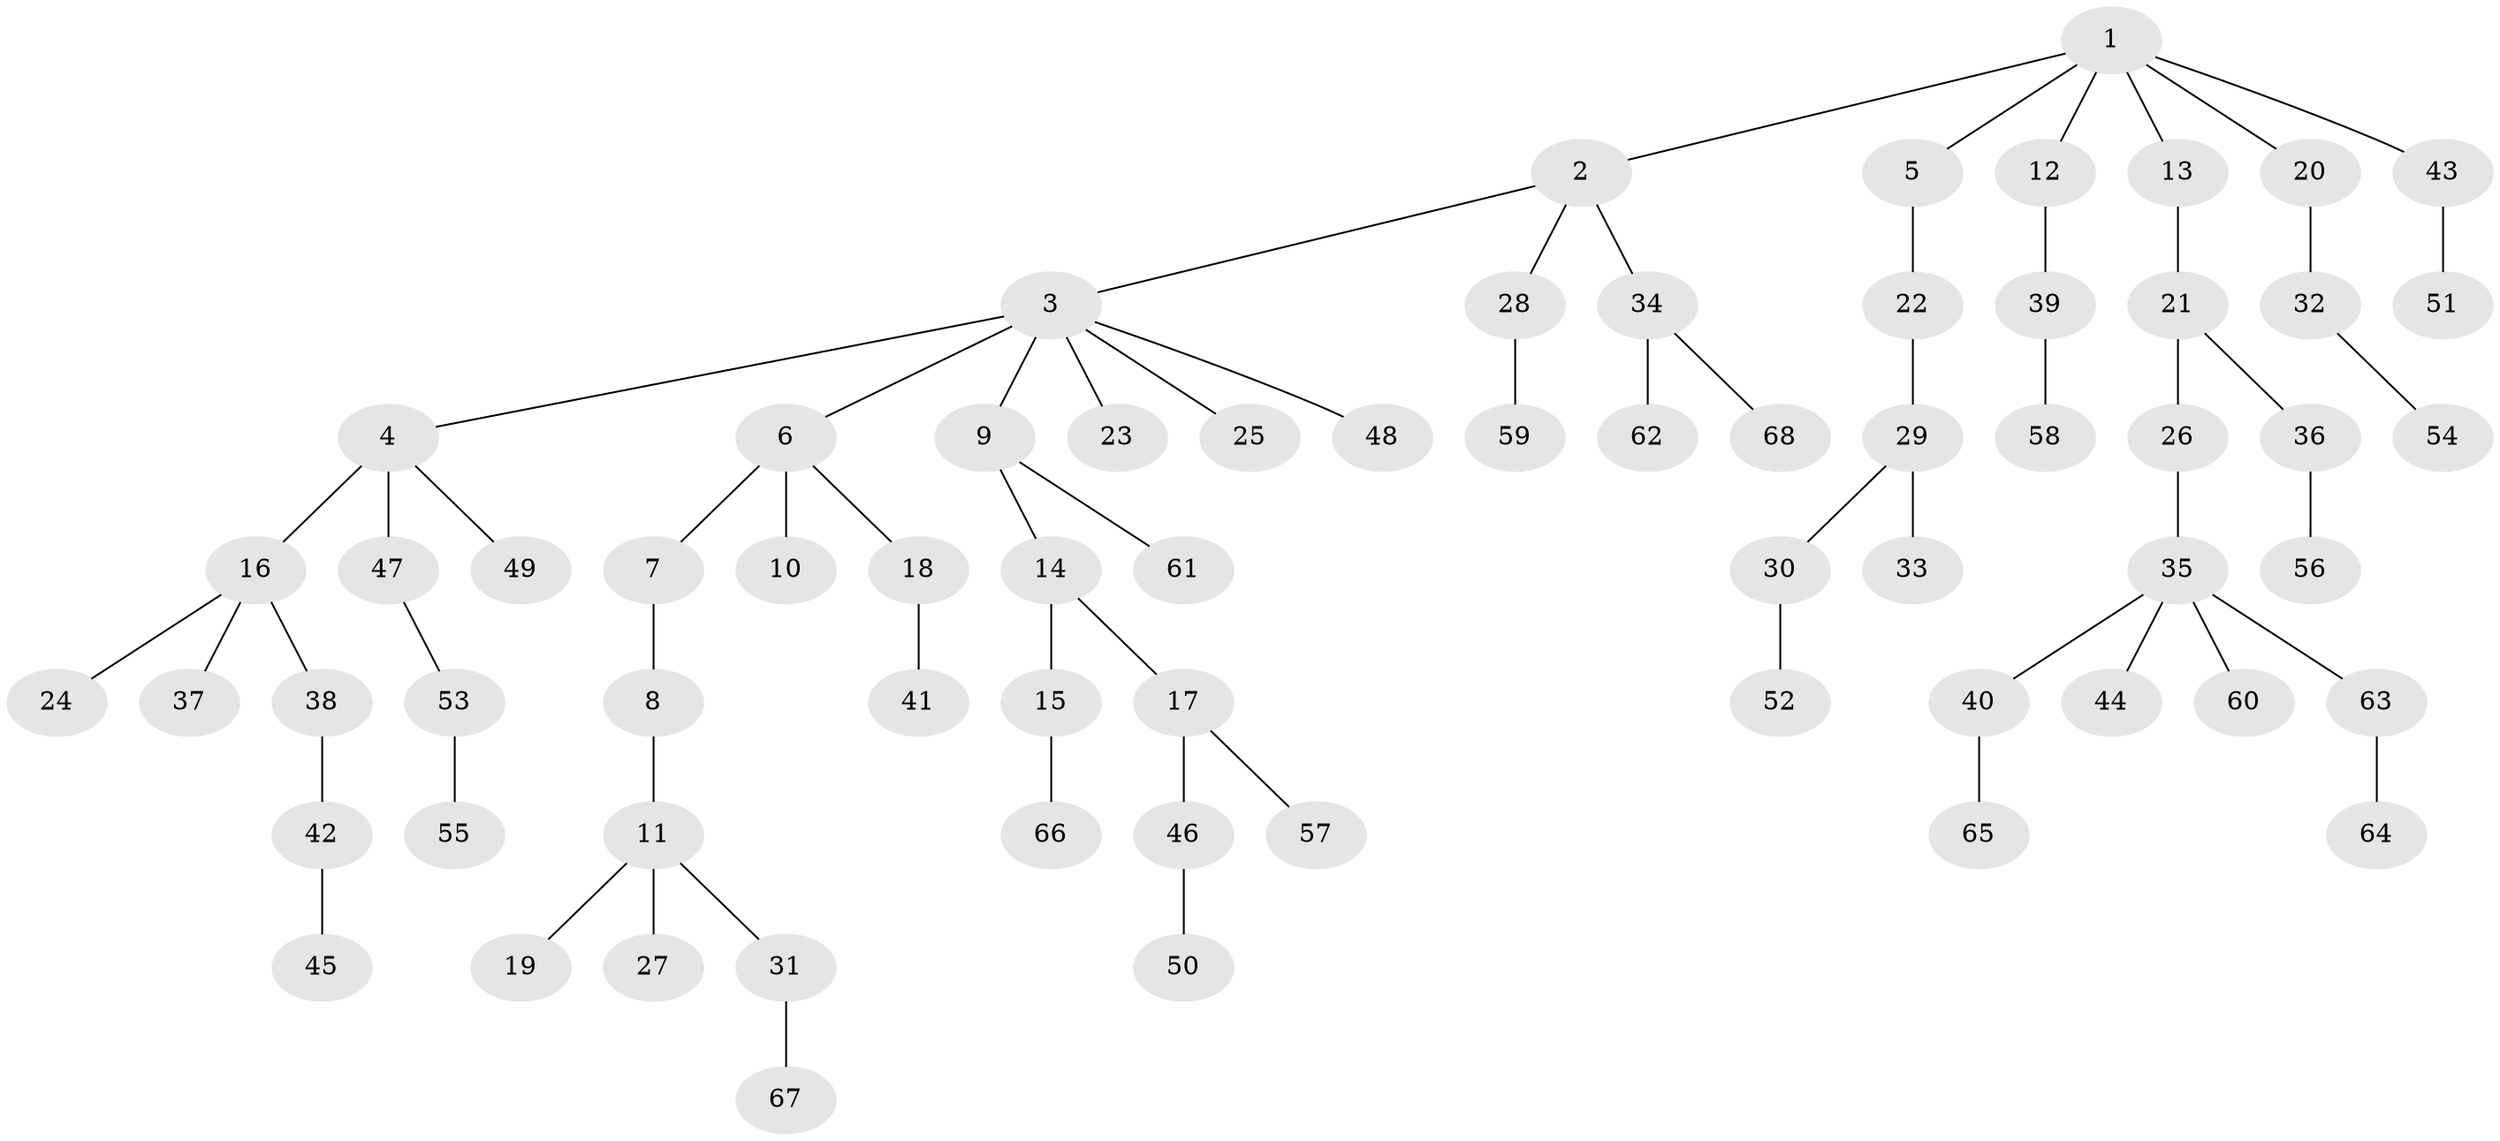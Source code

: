 // original degree distribution, {7: 0.007407407407407408, 5: 0.007407407407407408, 6: 0.02962962962962963, 4: 0.044444444444444446, 3: 0.17777777777777778, 2: 0.2740740740740741, 1: 0.45925925925925926}
// Generated by graph-tools (version 1.1) at 2025/36/03/09/25 02:36:29]
// undirected, 68 vertices, 67 edges
graph export_dot {
graph [start="1"]
  node [color=gray90,style=filled];
  1;
  2;
  3;
  4;
  5;
  6;
  7;
  8;
  9;
  10;
  11;
  12;
  13;
  14;
  15;
  16;
  17;
  18;
  19;
  20;
  21;
  22;
  23;
  24;
  25;
  26;
  27;
  28;
  29;
  30;
  31;
  32;
  33;
  34;
  35;
  36;
  37;
  38;
  39;
  40;
  41;
  42;
  43;
  44;
  45;
  46;
  47;
  48;
  49;
  50;
  51;
  52;
  53;
  54;
  55;
  56;
  57;
  58;
  59;
  60;
  61;
  62;
  63;
  64;
  65;
  66;
  67;
  68;
  1 -- 2 [weight=1.0];
  1 -- 5 [weight=1.0];
  1 -- 12 [weight=1.0];
  1 -- 13 [weight=1.0];
  1 -- 20 [weight=1.0];
  1 -- 43 [weight=1.0];
  2 -- 3 [weight=1.0];
  2 -- 28 [weight=1.0];
  2 -- 34 [weight=1.0];
  3 -- 4 [weight=1.0];
  3 -- 6 [weight=1.0];
  3 -- 9 [weight=2.0];
  3 -- 23 [weight=1.0];
  3 -- 25 [weight=1.0];
  3 -- 48 [weight=1.0];
  4 -- 16 [weight=2.0];
  4 -- 47 [weight=1.0];
  4 -- 49 [weight=1.0];
  5 -- 22 [weight=1.0];
  6 -- 7 [weight=1.0];
  6 -- 10 [weight=2.0];
  6 -- 18 [weight=1.0];
  7 -- 8 [weight=1.0];
  8 -- 11 [weight=1.0];
  9 -- 14 [weight=1.0];
  9 -- 61 [weight=1.0];
  11 -- 19 [weight=1.0];
  11 -- 27 [weight=1.0];
  11 -- 31 [weight=1.0];
  12 -- 39 [weight=1.0];
  13 -- 21 [weight=2.0];
  14 -- 15 [weight=2.0];
  14 -- 17 [weight=1.0];
  15 -- 66 [weight=1.0];
  16 -- 24 [weight=1.0];
  16 -- 37 [weight=1.0];
  16 -- 38 [weight=1.0];
  17 -- 46 [weight=1.0];
  17 -- 57 [weight=1.0];
  18 -- 41 [weight=1.0];
  20 -- 32 [weight=1.0];
  21 -- 26 [weight=1.0];
  21 -- 36 [weight=1.0];
  22 -- 29 [weight=1.0];
  26 -- 35 [weight=1.0];
  28 -- 59 [weight=1.0];
  29 -- 30 [weight=1.0];
  29 -- 33 [weight=2.0];
  30 -- 52 [weight=1.0];
  31 -- 67 [weight=1.0];
  32 -- 54 [weight=1.0];
  34 -- 62 [weight=1.0];
  34 -- 68 [weight=1.0];
  35 -- 40 [weight=1.0];
  35 -- 44 [weight=1.0];
  35 -- 60 [weight=1.0];
  35 -- 63 [weight=1.0];
  36 -- 56 [weight=2.0];
  38 -- 42 [weight=1.0];
  39 -- 58 [weight=1.0];
  40 -- 65 [weight=1.0];
  42 -- 45 [weight=1.0];
  43 -- 51 [weight=1.0];
  46 -- 50 [weight=2.0];
  47 -- 53 [weight=1.0];
  53 -- 55 [weight=1.0];
  63 -- 64 [weight=1.0];
}
